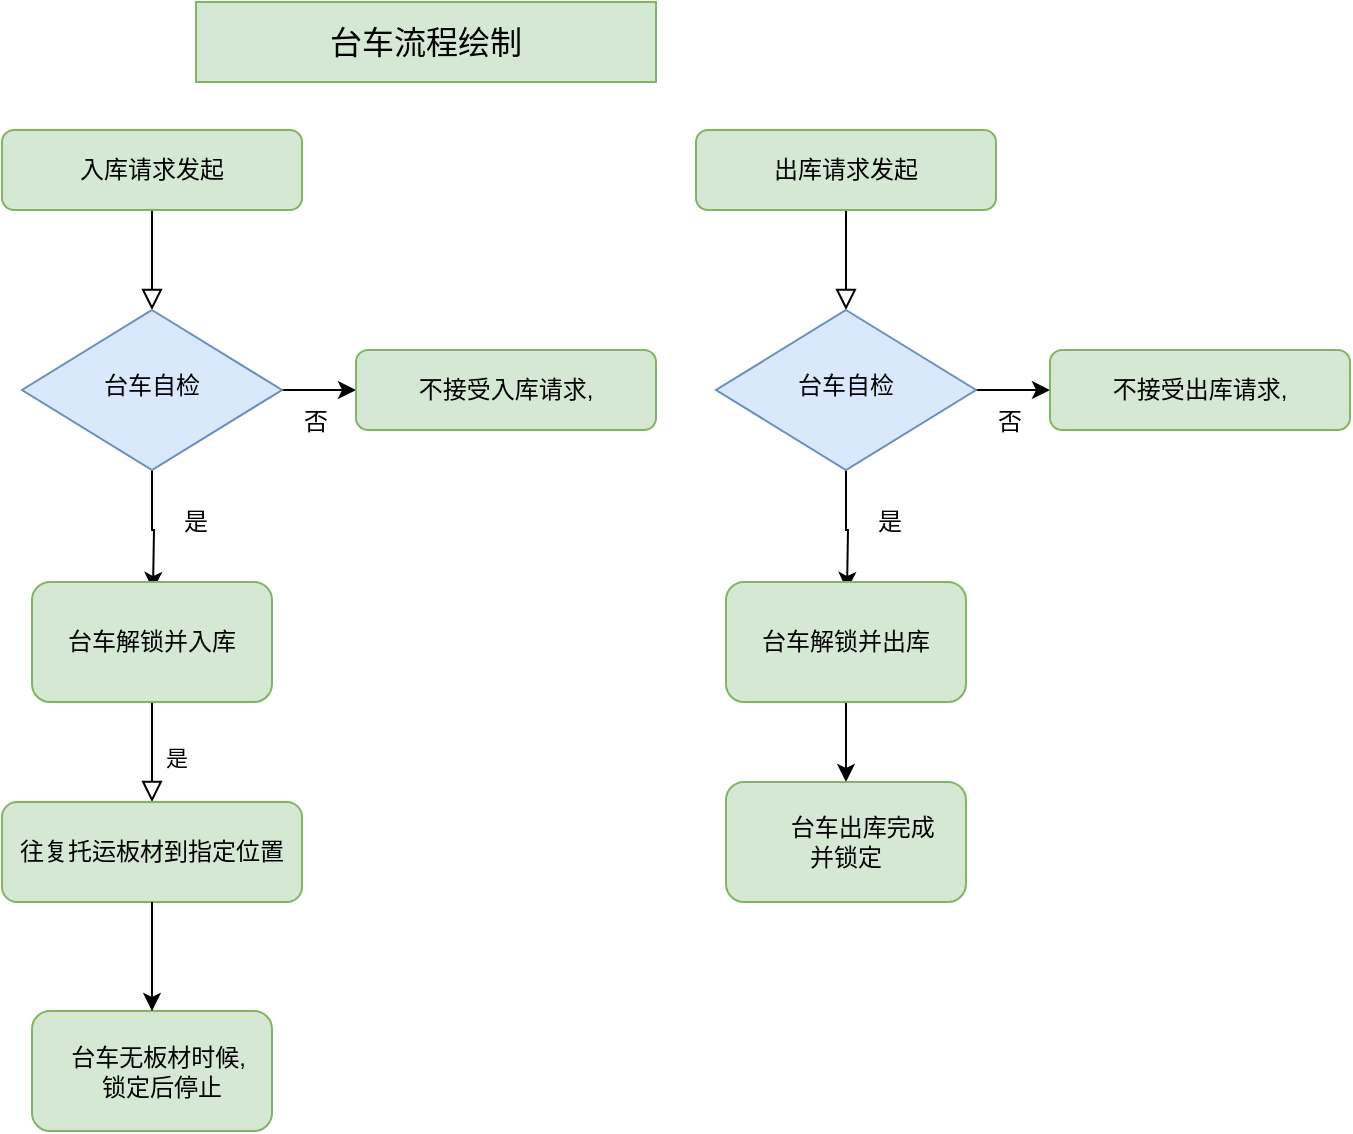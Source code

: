 <mxfile version="14.5.8" type="github">
  <diagram id="C5RBs43oDa-KdzZeNtuy" name="Page-1">
    <mxGraphModel dx="1422" dy="762" grid="1" gridSize="10" guides="1" tooltips="1" connect="1" arrows="1" fold="1" page="1" pageScale="1" pageWidth="827" pageHeight="1169" math="0" shadow="0">
      <root>
        <mxCell id="WIyWlLk6GJQsqaUBKTNV-0" />
        <mxCell id="WIyWlLk6GJQsqaUBKTNV-1" parent="WIyWlLk6GJQsqaUBKTNV-0" />
        <mxCell id="WIyWlLk6GJQsqaUBKTNV-2" value="" style="rounded=0;html=1;jettySize=auto;orthogonalLoop=1;fontSize=11;endArrow=block;endFill=0;endSize=8;strokeWidth=1;shadow=0;labelBackgroundColor=none;edgeStyle=orthogonalEdgeStyle;" parent="WIyWlLk6GJQsqaUBKTNV-1" source="WIyWlLk6GJQsqaUBKTNV-3" target="WIyWlLk6GJQsqaUBKTNV-6" edge="1">
          <mxGeometry relative="1" as="geometry" />
        </mxCell>
        <mxCell id="WIyWlLk6GJQsqaUBKTNV-3" value="入库请求发起" style="rounded=1;whiteSpace=wrap;html=1;fontSize=12;glass=0;strokeWidth=1;shadow=0;fillColor=#d5e8d4;strokeColor=#82b366;" parent="WIyWlLk6GJQsqaUBKTNV-1" vertex="1">
          <mxGeometry x="133" y="84" width="150" height="40" as="geometry" />
        </mxCell>
        <mxCell id="jc_c2QOUTIhvgZNtEA-S-7" style="edgeStyle=orthogonalEdgeStyle;rounded=0;orthogonalLoop=1;jettySize=auto;html=1;" edge="1" parent="WIyWlLk6GJQsqaUBKTNV-1" source="WIyWlLk6GJQsqaUBKTNV-6" target="WIyWlLk6GJQsqaUBKTNV-7">
          <mxGeometry relative="1" as="geometry" />
        </mxCell>
        <mxCell id="jc_c2QOUTIhvgZNtEA-S-8" style="edgeStyle=orthogonalEdgeStyle;rounded=0;orthogonalLoop=1;jettySize=auto;html=1;exitX=0.5;exitY=1;exitDx=0;exitDy=0;entryX=0.5;entryY=0;entryDx=0;entryDy=0;" edge="1" parent="WIyWlLk6GJQsqaUBKTNV-1" source="WIyWlLk6GJQsqaUBKTNV-6">
          <mxGeometry relative="1" as="geometry">
            <mxPoint x="208.5" y="314" as="targetPoint" />
          </mxGeometry>
        </mxCell>
        <mxCell id="WIyWlLk6GJQsqaUBKTNV-6" value="台车自检" style="rhombus;whiteSpace=wrap;html=1;shadow=0;fontFamily=Helvetica;fontSize=12;align=center;strokeWidth=1;spacing=6;spacingTop=-4;fillColor=#dae8fc;strokeColor=#6c8ebf;" parent="WIyWlLk6GJQsqaUBKTNV-1" vertex="1">
          <mxGeometry x="143" y="174" width="130" height="80" as="geometry" />
        </mxCell>
        <mxCell id="WIyWlLk6GJQsqaUBKTNV-7" value="不接受入库请求," style="rounded=1;whiteSpace=wrap;html=1;fontSize=12;glass=0;strokeWidth=1;shadow=0;fillColor=#d5e8d4;strokeColor=#82b366;" parent="WIyWlLk6GJQsqaUBKTNV-1" vertex="1">
          <mxGeometry x="310" y="194" width="150" height="40" as="geometry" />
        </mxCell>
        <mxCell id="WIyWlLk6GJQsqaUBKTNV-8" value="是" style="rounded=0;html=1;jettySize=auto;orthogonalLoop=1;fontSize=11;endArrow=block;endFill=0;endSize=8;strokeWidth=1;shadow=0;labelBackgroundColor=none;edgeStyle=orthogonalEdgeStyle;exitX=0.5;exitY=1;exitDx=0;exitDy=0;" parent="WIyWlLk6GJQsqaUBKTNV-1" source="jc_c2QOUTIhvgZNtEA-S-11" target="WIyWlLk6GJQsqaUBKTNV-11" edge="1">
          <mxGeometry x="0.091" y="12" relative="1" as="geometry">
            <mxPoint as="offset" />
            <mxPoint x="208.5" y="394" as="sourcePoint" />
          </mxGeometry>
        </mxCell>
        <mxCell id="jc_c2QOUTIhvgZNtEA-S-12" style="edgeStyle=orthogonalEdgeStyle;rounded=0;orthogonalLoop=1;jettySize=auto;html=1;" edge="1" parent="WIyWlLk6GJQsqaUBKTNV-1" source="jc_c2QOUTIhvgZNtEA-S-15">
          <mxGeometry relative="1" as="geometry">
            <mxPoint x="208" y="560" as="targetPoint" />
            <Array as="points">
              <mxPoint x="208" y="500" />
              <mxPoint x="208" y="500" />
            </Array>
          </mxGeometry>
        </mxCell>
        <mxCell id="WIyWlLk6GJQsqaUBKTNV-11" value="往复托运板材到指定位置" style="rounded=1;whiteSpace=wrap;html=1;fontSize=12;glass=0;strokeWidth=1;shadow=0;fillColor=#d5e8d4;strokeColor=#82b366;" parent="WIyWlLk6GJQsqaUBKTNV-1" vertex="1">
          <mxGeometry x="133" y="420" width="150" height="50" as="geometry" />
        </mxCell>
        <mxCell id="jc_c2QOUTIhvgZNtEA-S-0" value="&lt;font style=&quot;font-size: 16px&quot;&gt;台车流程绘制&lt;/font&gt;" style="text;html=1;strokeColor=#82b366;fillColor=#d5e8d4;align=center;verticalAlign=middle;whiteSpace=wrap;rounded=0;" vertex="1" parent="WIyWlLk6GJQsqaUBKTNV-1">
          <mxGeometry x="230" y="20" width="230" height="40" as="geometry" />
        </mxCell>
        <mxCell id="jc_c2QOUTIhvgZNtEA-S-4" value="否" style="text;html=1;strokeColor=none;fillColor=none;align=center;verticalAlign=middle;whiteSpace=wrap;rounded=0;" vertex="1" parent="WIyWlLk6GJQsqaUBKTNV-1">
          <mxGeometry x="270" y="220" width="40" height="20" as="geometry" />
        </mxCell>
        <mxCell id="jc_c2QOUTIhvgZNtEA-S-9" value="是" style="text;html=1;strokeColor=none;fillColor=none;align=center;verticalAlign=middle;whiteSpace=wrap;rounded=0;" vertex="1" parent="WIyWlLk6GJQsqaUBKTNV-1">
          <mxGeometry x="210" y="270" width="40" height="20" as="geometry" />
        </mxCell>
        <mxCell id="jc_c2QOUTIhvgZNtEA-S-11" value="&lt;span&gt;台车解锁并入库&lt;/span&gt;" style="rounded=1;whiteSpace=wrap;html=1;fillColor=#d5e8d4;strokeColor=#82b366;" vertex="1" parent="WIyWlLk6GJQsqaUBKTNV-1">
          <mxGeometry x="148" y="310" width="120" height="60" as="geometry" />
        </mxCell>
        <mxCell id="jc_c2QOUTIhvgZNtEA-S-15" value="&amp;nbsp; &amp;nbsp; &amp;nbsp;台车无板材时候,&amp;nbsp; &amp;nbsp; &amp;nbsp; &amp;nbsp;锁定后停止" style="rounded=1;whiteSpace=wrap;html=1;fillColor=#d5e8d4;strokeColor=#82b366;" vertex="1" parent="WIyWlLk6GJQsqaUBKTNV-1">
          <mxGeometry x="148" y="524.5" width="120" height="60" as="geometry" />
        </mxCell>
        <mxCell id="jc_c2QOUTIhvgZNtEA-S-16" style="edgeStyle=orthogonalEdgeStyle;rounded=0;orthogonalLoop=1;jettySize=auto;html=1;" edge="1" parent="WIyWlLk6GJQsqaUBKTNV-1" source="WIyWlLk6GJQsqaUBKTNV-11" target="jc_c2QOUTIhvgZNtEA-S-15">
          <mxGeometry relative="1" as="geometry">
            <mxPoint x="208" y="560" as="targetPoint" />
            <mxPoint x="208" y="470" as="sourcePoint" />
            <Array as="points" />
          </mxGeometry>
        </mxCell>
        <mxCell id="jc_c2QOUTIhvgZNtEA-S-18" value="" style="rounded=0;html=1;jettySize=auto;orthogonalLoop=1;fontSize=11;endArrow=block;endFill=0;endSize=8;strokeWidth=1;shadow=0;labelBackgroundColor=none;edgeStyle=orthogonalEdgeStyle;" edge="1" parent="WIyWlLk6GJQsqaUBKTNV-1" source="jc_c2QOUTIhvgZNtEA-S-19" target="jc_c2QOUTIhvgZNtEA-S-22">
          <mxGeometry relative="1" as="geometry" />
        </mxCell>
        <mxCell id="jc_c2QOUTIhvgZNtEA-S-19" value="出库请求发起" style="rounded=1;whiteSpace=wrap;html=1;fontSize=12;glass=0;strokeWidth=1;shadow=0;fillColor=#d5e8d4;strokeColor=#82b366;" vertex="1" parent="WIyWlLk6GJQsqaUBKTNV-1">
          <mxGeometry x="480" y="84" width="150" height="40" as="geometry" />
        </mxCell>
        <mxCell id="jc_c2QOUTIhvgZNtEA-S-20" style="edgeStyle=orthogonalEdgeStyle;rounded=0;orthogonalLoop=1;jettySize=auto;html=1;" edge="1" parent="WIyWlLk6GJQsqaUBKTNV-1" source="jc_c2QOUTIhvgZNtEA-S-22" target="jc_c2QOUTIhvgZNtEA-S-23">
          <mxGeometry relative="1" as="geometry" />
        </mxCell>
        <mxCell id="jc_c2QOUTIhvgZNtEA-S-21" style="edgeStyle=orthogonalEdgeStyle;rounded=0;orthogonalLoop=1;jettySize=auto;html=1;exitX=0.5;exitY=1;exitDx=0;exitDy=0;entryX=0.5;entryY=0;entryDx=0;entryDy=0;" edge="1" parent="WIyWlLk6GJQsqaUBKTNV-1" source="jc_c2QOUTIhvgZNtEA-S-22">
          <mxGeometry relative="1" as="geometry">
            <mxPoint x="555.5" y="314" as="targetPoint" />
          </mxGeometry>
        </mxCell>
        <mxCell id="jc_c2QOUTIhvgZNtEA-S-22" value="台车自检" style="rhombus;whiteSpace=wrap;html=1;shadow=0;fontFamily=Helvetica;fontSize=12;align=center;strokeWidth=1;spacing=6;spacingTop=-4;fillColor=#dae8fc;strokeColor=#6c8ebf;" vertex="1" parent="WIyWlLk6GJQsqaUBKTNV-1">
          <mxGeometry x="490" y="174" width="130" height="80" as="geometry" />
        </mxCell>
        <mxCell id="jc_c2QOUTIhvgZNtEA-S-23" value="不接受出库请求," style="rounded=1;whiteSpace=wrap;html=1;fontSize=12;glass=0;strokeWidth=1;shadow=0;fillColor=#d5e8d4;strokeColor=#82b366;" vertex="1" parent="WIyWlLk6GJQsqaUBKTNV-1">
          <mxGeometry x="657" y="194" width="150" height="40" as="geometry" />
        </mxCell>
        <mxCell id="jc_c2QOUTIhvgZNtEA-S-27" value="否" style="text;html=1;strokeColor=none;fillColor=none;align=center;verticalAlign=middle;whiteSpace=wrap;rounded=0;" vertex="1" parent="WIyWlLk6GJQsqaUBKTNV-1">
          <mxGeometry x="617" y="220" width="40" height="20" as="geometry" />
        </mxCell>
        <mxCell id="jc_c2QOUTIhvgZNtEA-S-28" value="是" style="text;html=1;strokeColor=none;fillColor=none;align=center;verticalAlign=middle;whiteSpace=wrap;rounded=0;" vertex="1" parent="WIyWlLk6GJQsqaUBKTNV-1">
          <mxGeometry x="557" y="270" width="40" height="20" as="geometry" />
        </mxCell>
        <mxCell id="jc_c2QOUTIhvgZNtEA-S-32" style="edgeStyle=orthogonalEdgeStyle;rounded=0;orthogonalLoop=1;jettySize=auto;html=1;" edge="1" parent="WIyWlLk6GJQsqaUBKTNV-1" source="jc_c2QOUTIhvgZNtEA-S-29" target="jc_c2QOUTIhvgZNtEA-S-30">
          <mxGeometry relative="1" as="geometry" />
        </mxCell>
        <mxCell id="jc_c2QOUTIhvgZNtEA-S-29" value="&lt;span&gt;台车解锁并出库&lt;/span&gt;" style="rounded=1;whiteSpace=wrap;html=1;fillColor=#d5e8d4;strokeColor=#82b366;" vertex="1" parent="WIyWlLk6GJQsqaUBKTNV-1">
          <mxGeometry x="495" y="310" width="120" height="60" as="geometry" />
        </mxCell>
        <mxCell id="jc_c2QOUTIhvgZNtEA-S-30" value="&amp;nbsp; &amp;nbsp; &amp;nbsp;台车出库完成&lt;br&gt;并锁定" style="rounded=1;whiteSpace=wrap;html=1;fillColor=#d5e8d4;strokeColor=#82b366;" vertex="1" parent="WIyWlLk6GJQsqaUBKTNV-1">
          <mxGeometry x="495" y="410" width="120" height="60" as="geometry" />
        </mxCell>
      </root>
    </mxGraphModel>
  </diagram>
</mxfile>
